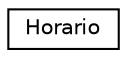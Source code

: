 digraph "Graphical Class Hierarchy"
{
 // LATEX_PDF_SIZE
  edge [fontname="Helvetica",fontsize="10",labelfontname="Helvetica",labelfontsize="10"];
  node [fontname="Helvetica",fontsize="10",shape=record];
  rankdir="LR";
  Node0 [label="Horario",height=0.2,width=0.4,color="black", fillcolor="white", style="filled",URL="$class_horario.html",tooltip="Padrão para codificação de horários."];
}
